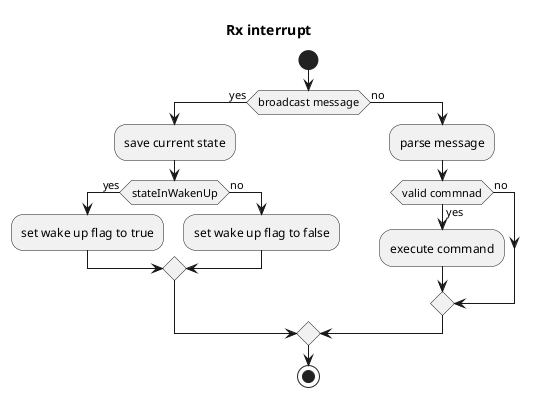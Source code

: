 @startuml
title Rx interrupt
start

if (broadcast message) then (yes)
    :save current state;
    if (stateInWakenUp) then (yes)
        :set wake up flag to true;
    else (no)
        :set wake up flag to false;
    endif 
else (no)
    :parse message;
    if (valid commnad) then (yes)
        :execute command;
    else (no)
    endif
endif

stop

@enduml
